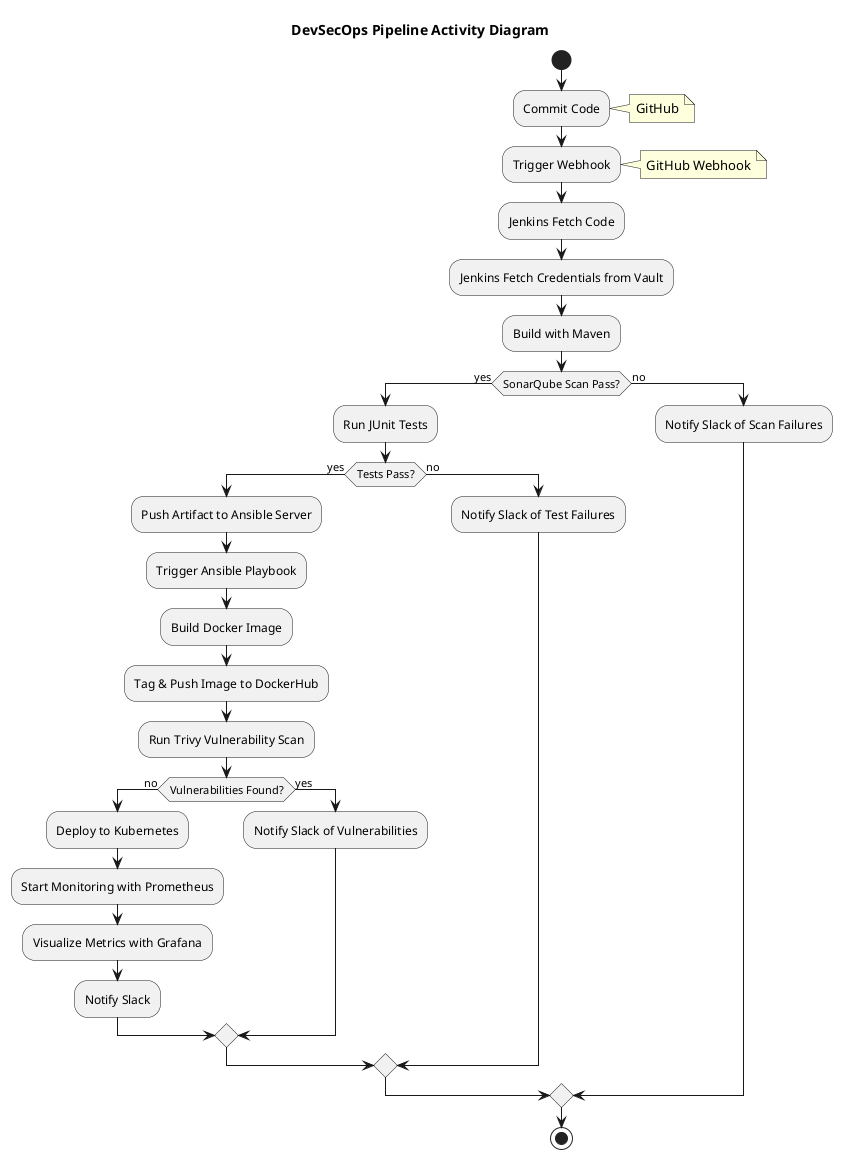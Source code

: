 @startuml
title DevSecOps Pipeline Activity Diagram

start

:Commit Code;
note right: GitHub

:Trigger Webhook;
note right: GitHub Webhook

:Jenkins Fetch Code;
:Jenkins Fetch Credentials from Vault;
:Build with Maven;

if (SonarQube Scan Pass?) then (yes)
    :Run JUnit Tests;
    if (Tests Pass?) then (yes)
        :Push Artifact to Ansible Server;
        :Trigger Ansible Playbook;
        
        :Build Docker Image;
        :Tag & Push Image to DockerHub;
        :Run Trivy Vulnerability Scan;
        
        if (Vulnerabilities Found?) then (no)
            :Deploy to Kubernetes;
            :Start Monitoring with Prometheus;
            :Visualize Metrics with Grafana;
            :Notify Slack;
        else (yes)
            :Notify Slack of Vulnerabilities;
        endif
    else (no)
        :Notify Slack of Test Failures;
    endif
else (no)
    :Notify Slack of Scan Failures;
endif

stop
@enduml

